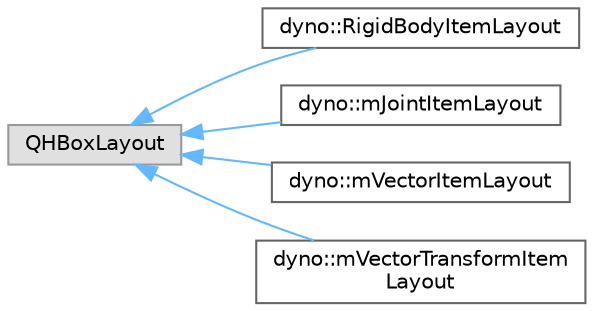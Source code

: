 digraph "Graphical Class Hierarchy"
{
 // LATEX_PDF_SIZE
  bgcolor="transparent";
  edge [fontname=Helvetica,fontsize=10,labelfontname=Helvetica,labelfontsize=10];
  node [fontname=Helvetica,fontsize=10,shape=box,height=0.2,width=0.4];
  rankdir="LR";
  Node0 [id="Node000000",label="QHBoxLayout",height=0.2,width=0.4,color="grey60", fillcolor="#E0E0E0", style="filled",tooltip=" "];
  Node0 -> Node1 [id="edge509_Node000000_Node000001",dir="back",color="steelblue1",style="solid",tooltip=" "];
  Node1 [id="Node000001",label="dyno::RigidBodyItemLayout",height=0.2,width=0.4,color="grey40", fillcolor="white", style="filled",URL="$classdyno_1_1_rigid_body_item_layout.html",tooltip=" "];
  Node0 -> Node2 [id="edge510_Node000000_Node000002",dir="back",color="steelblue1",style="solid",tooltip=" "];
  Node2 [id="Node000002",label="dyno::mJointItemLayout",height=0.2,width=0.4,color="grey40", fillcolor="white", style="filled",URL="$classdyno_1_1m_joint_item_layout.html",tooltip=" "];
  Node0 -> Node3 [id="edge511_Node000000_Node000003",dir="back",color="steelblue1",style="solid",tooltip=" "];
  Node3 [id="Node000003",label="dyno::mVectorItemLayout",height=0.2,width=0.4,color="grey40", fillcolor="white", style="filled",URL="$classdyno_1_1m_vector_item_layout.html",tooltip=" "];
  Node0 -> Node4 [id="edge512_Node000000_Node000004",dir="back",color="steelblue1",style="solid",tooltip=" "];
  Node4 [id="Node000004",label="dyno::mVectorTransformItem\lLayout",height=0.2,width=0.4,color="grey40", fillcolor="white", style="filled",URL="$classdyno_1_1m_vector_transform_item_layout.html",tooltip=" "];
}
